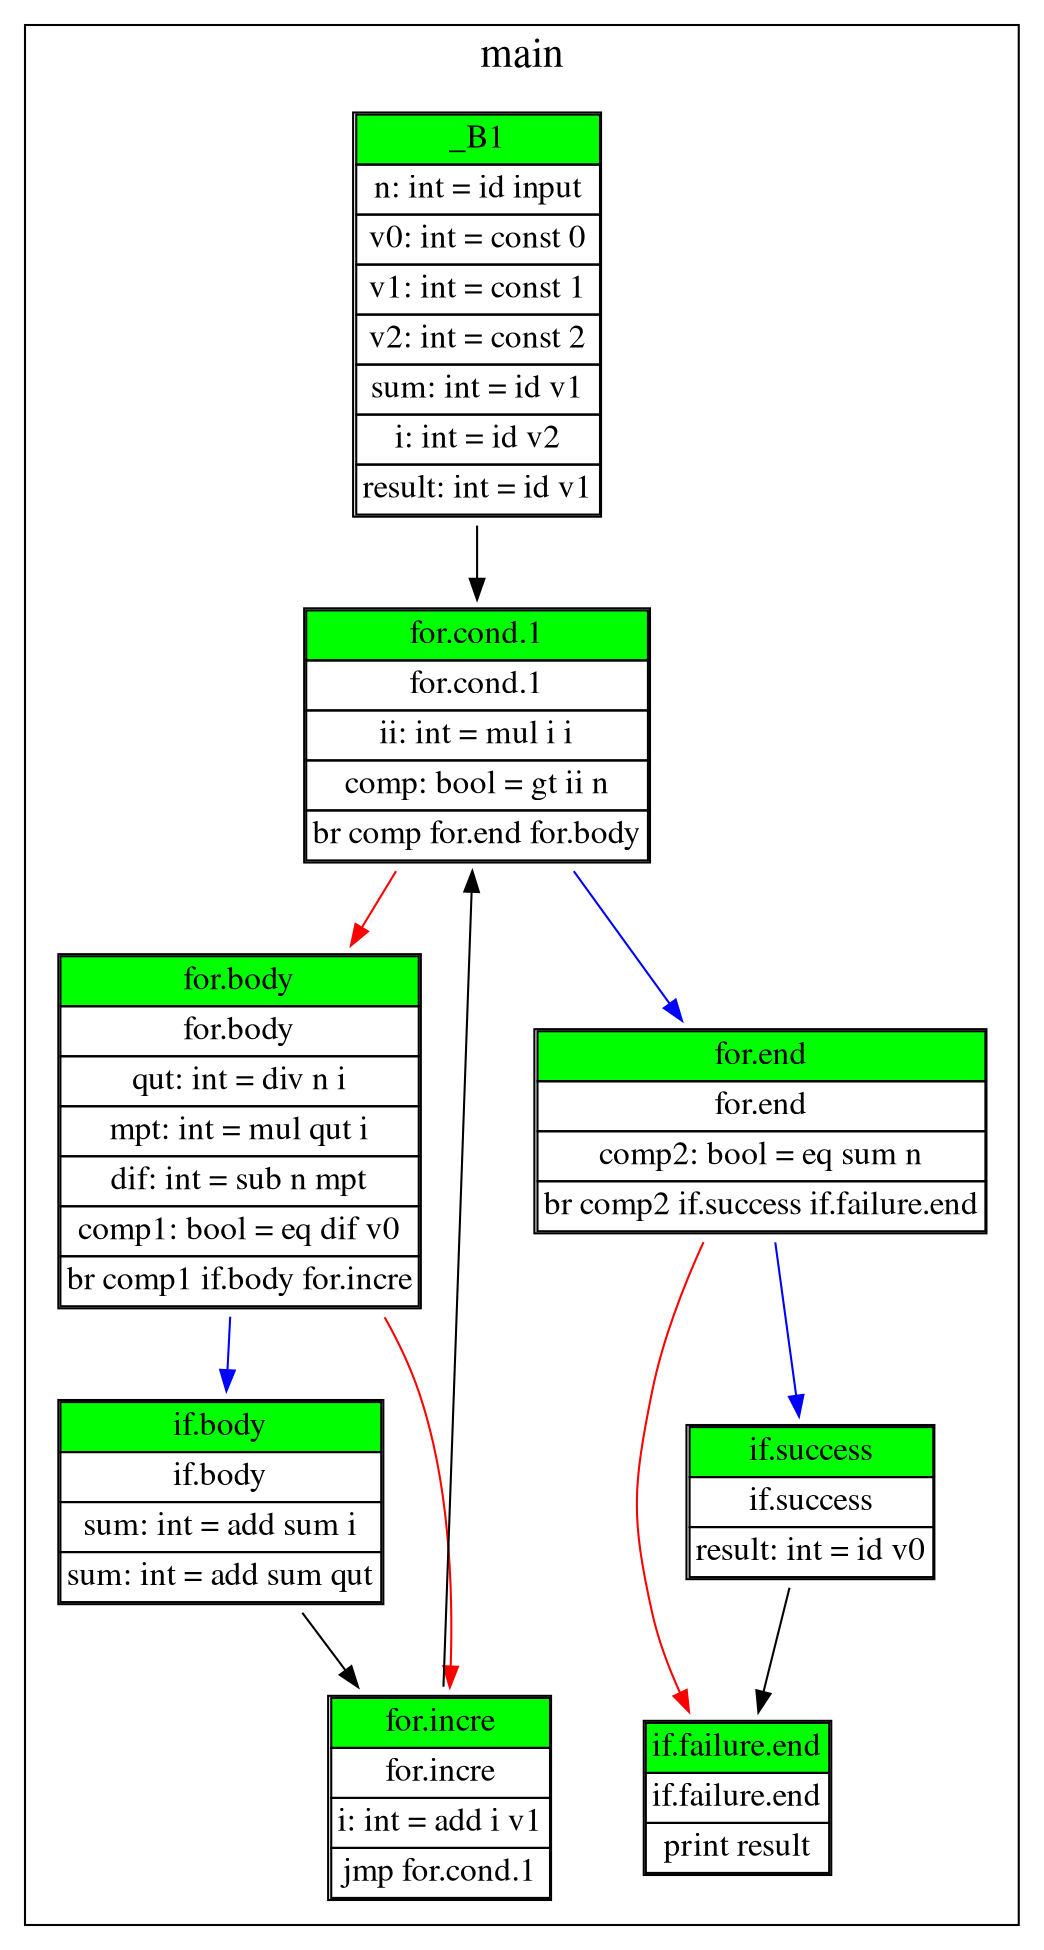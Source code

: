 digraph {
fontname="Times"
fontsize="20"
penwidth=1
node[fontsize="16" shape="box" fontname="Times"]

subgraph cluster_0 {
label = "main"
"_B1" [label=<<table cellspacing="0">
<tr><td bgcolor="Green">_B1</td></tr>
<tr><td>n: int = id input</td></tr>
<tr><td>v0: int = const 0</td></tr>
<tr><td>v1: int = const 1</td></tr>
<tr><td>v2: int = const 2</td></tr>
<tr><td>sum: int = id v1</td></tr>
<tr><td>i: int = id v2</td></tr>
<tr><td>result: int = id v1</td></tr>
</table>> shape="plaintext"];

"for.body" [label=<<table cellspacing="0">
<tr><td bgcolor="Green">for.body</td></tr>
<tr><td>for.body</td></tr>
<tr><td>qut: int = div n i</td></tr>
<tr><td>mpt: int = mul qut i</td></tr>
<tr><td>dif: int = sub n mpt</td></tr>
<tr><td>comp1: bool = eq dif v0</td></tr>
<tr><td>br comp1 if.body for.incre</td></tr>
</table>> shape="plaintext"];

"for.cond.1" [label=<<table cellspacing="0">
<tr><td bgcolor="Green">for.cond.1</td></tr>
<tr><td>for.cond.1</td></tr>
<tr><td>ii: int = mul i i</td></tr>
<tr><td>comp: bool = gt ii n</td></tr>
<tr><td>br comp for.end for.body</td></tr>
</table>> shape="plaintext"];

"for.end" [label=<<table cellspacing="0">
<tr><td bgcolor="Green">for.end</td></tr>
<tr><td>for.end</td></tr>
<tr><td>comp2: bool = eq sum n</td></tr>
<tr><td>br comp2 if.success if.failure.end</td></tr>
</table>> shape="plaintext"];

"for.incre" [label=<<table cellspacing="0">
<tr><td bgcolor="Green">for.incre</td></tr>
<tr><td>for.incre</td></tr>
<tr><td>i: int = add i v1</td></tr>
<tr><td>jmp for.cond.1</td></tr>
</table>> shape="plaintext"];

"if.body" [label=<<table cellspacing="0">
<tr><td bgcolor="Green">if.body</td></tr>
<tr><td>if.body</td></tr>
<tr><td>sum: int = add sum i</td></tr>
<tr><td>sum: int = add sum qut</td></tr>
</table>> shape="plaintext"];

"if.failure.end" [label=<<table cellspacing="0">
<tr><td bgcolor="Green">if.failure.end</td></tr>
<tr><td>if.failure.end</td></tr>
<tr><td>print result</td></tr>
</table>> shape="plaintext"];

"if.success" [label=<<table cellspacing="0">
<tr><td bgcolor="Green">if.success</td></tr>
<tr><td>if.success</td></tr>
<tr><td>result: int = id v0</td></tr>
</table>> shape="plaintext"];

"_B1" -> "for.cond.1" ;

"for.body" -> "for.incre" [color="red"];

"for.body" -> "if.body" [color="blue"];

"for.cond.1" -> "for.body" [color="red"];

"for.cond.1" -> "for.end" [color="blue"];

"for.end" -> "if.failure.end" [color="red"];

"for.end" -> "if.success" [color="blue"];

"for.incre" -> "for.cond.1" ;

"if.body" -> "for.incre" ;

"if.success" -> "if.failure.end" ;

}}

